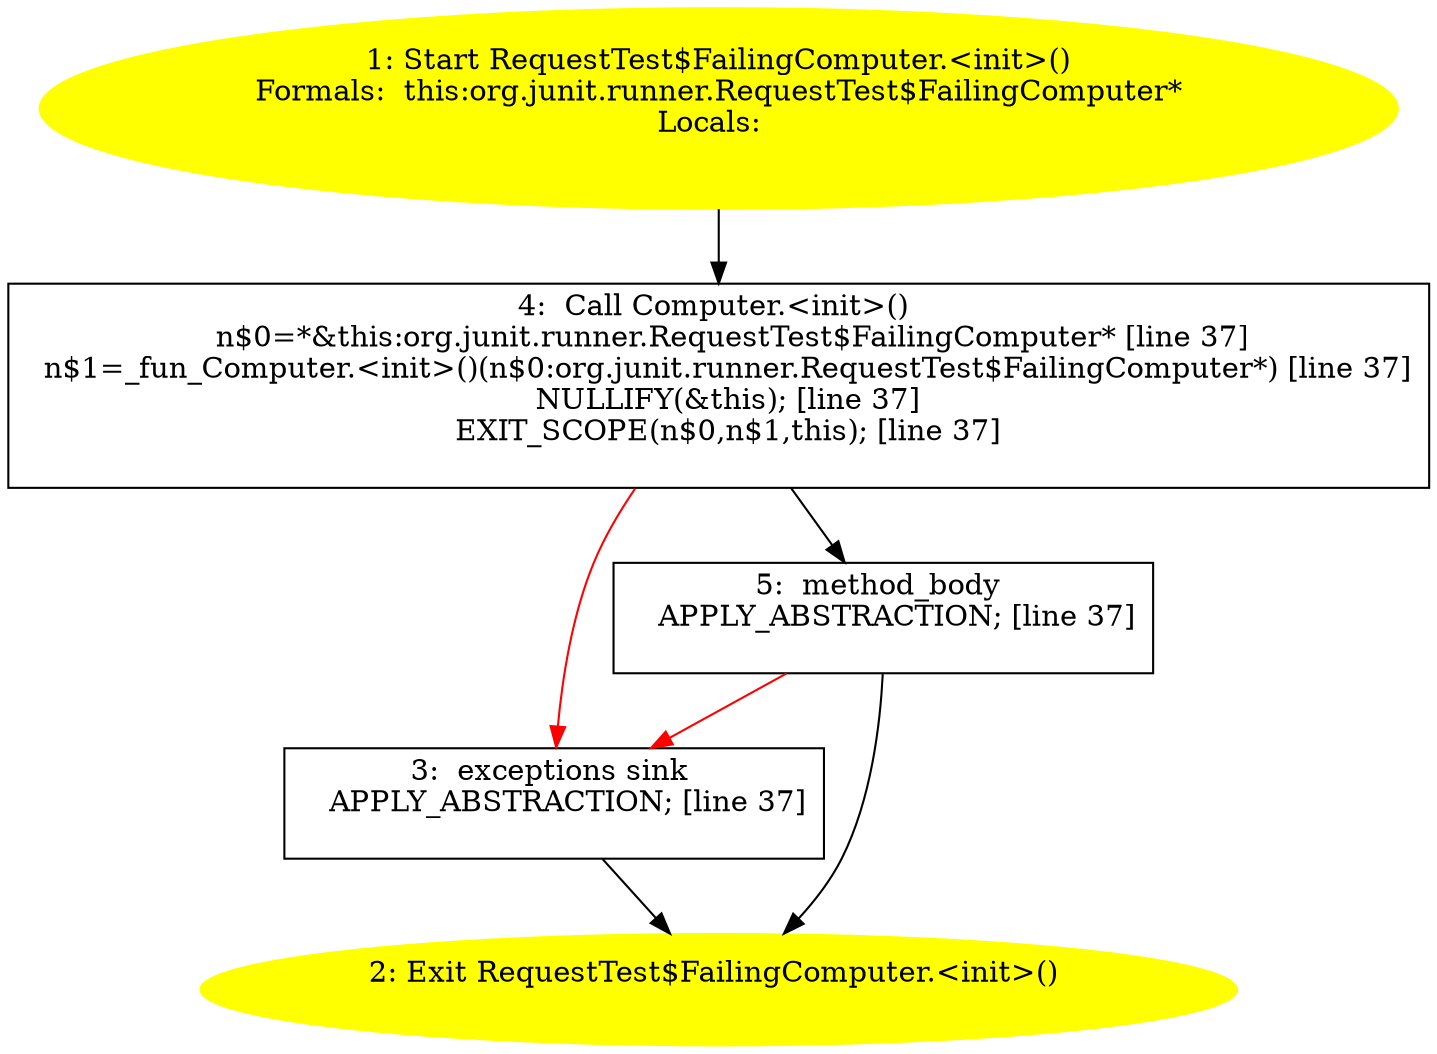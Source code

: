 /* @generated */
digraph cfg {
"org.junit.runner.RequestTest$FailingComputer.<init>().33ae9e4fc6982b2860ac89d5f79e9faa_1" [label="1: Start RequestTest$FailingComputer.<init>()\nFormals:  this:org.junit.runner.RequestTest$FailingComputer*\nLocals:  \n  " color=yellow style=filled]
	

	 "org.junit.runner.RequestTest$FailingComputer.<init>().33ae9e4fc6982b2860ac89d5f79e9faa_1" -> "org.junit.runner.RequestTest$FailingComputer.<init>().33ae9e4fc6982b2860ac89d5f79e9faa_4" ;
"org.junit.runner.RequestTest$FailingComputer.<init>().33ae9e4fc6982b2860ac89d5f79e9faa_2" [label="2: Exit RequestTest$FailingComputer.<init>() \n  " color=yellow style=filled]
	

"org.junit.runner.RequestTest$FailingComputer.<init>().33ae9e4fc6982b2860ac89d5f79e9faa_3" [label="3:  exceptions sink \n   APPLY_ABSTRACTION; [line 37]\n " shape="box"]
	

	 "org.junit.runner.RequestTest$FailingComputer.<init>().33ae9e4fc6982b2860ac89d5f79e9faa_3" -> "org.junit.runner.RequestTest$FailingComputer.<init>().33ae9e4fc6982b2860ac89d5f79e9faa_2" ;
"org.junit.runner.RequestTest$FailingComputer.<init>().33ae9e4fc6982b2860ac89d5f79e9faa_4" [label="4:  Call Computer.<init>() \n   n$0=*&this:org.junit.runner.RequestTest$FailingComputer* [line 37]\n  n$1=_fun_Computer.<init>()(n$0:org.junit.runner.RequestTest$FailingComputer*) [line 37]\n  NULLIFY(&this); [line 37]\n  EXIT_SCOPE(n$0,n$1,this); [line 37]\n " shape="box"]
	

	 "org.junit.runner.RequestTest$FailingComputer.<init>().33ae9e4fc6982b2860ac89d5f79e9faa_4" -> "org.junit.runner.RequestTest$FailingComputer.<init>().33ae9e4fc6982b2860ac89d5f79e9faa_5" ;
	 "org.junit.runner.RequestTest$FailingComputer.<init>().33ae9e4fc6982b2860ac89d5f79e9faa_4" -> "org.junit.runner.RequestTest$FailingComputer.<init>().33ae9e4fc6982b2860ac89d5f79e9faa_3" [color="red" ];
"org.junit.runner.RequestTest$FailingComputer.<init>().33ae9e4fc6982b2860ac89d5f79e9faa_5" [label="5:  method_body \n   APPLY_ABSTRACTION; [line 37]\n " shape="box"]
	

	 "org.junit.runner.RequestTest$FailingComputer.<init>().33ae9e4fc6982b2860ac89d5f79e9faa_5" -> "org.junit.runner.RequestTest$FailingComputer.<init>().33ae9e4fc6982b2860ac89d5f79e9faa_2" ;
	 "org.junit.runner.RequestTest$FailingComputer.<init>().33ae9e4fc6982b2860ac89d5f79e9faa_5" -> "org.junit.runner.RequestTest$FailingComputer.<init>().33ae9e4fc6982b2860ac89d5f79e9faa_3" [color="red" ];
}
